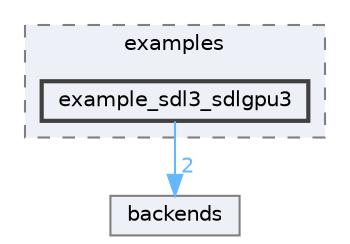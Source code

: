digraph "runtime/imgui/examples/example_sdl3_sdlgpu3"
{
 // LATEX_PDF_SIZE
  bgcolor="transparent";
  edge [fontname=Helvetica,fontsize=10,labelfontname=Helvetica,labelfontsize=10];
  node [fontname=Helvetica,fontsize=10,shape=box,height=0.2,width=0.4];
  compound=true
  subgraph clusterdir_ab944393f9802f1f645e8d187873bf1b {
    graph [ bgcolor="#edf0f7", pencolor="grey50", label="examples", fontname=Helvetica,fontsize=10 style="filled,dashed", URL="dir_ab944393f9802f1f645e8d187873bf1b.html",tooltip=""]
  dir_d1a449c86f5ee2e529639bc024ccec95 [label="example_sdl3_sdlgpu3", fillcolor="#edf0f7", color="grey25", style="filled,bold", URL="dir_d1a449c86f5ee2e529639bc024ccec95.html",tooltip=""];
  }
  dir_248c6eab834282c3fd2db1e6009aeb27 [label="backends", fillcolor="#edf0f7", color="grey50", style="filled", URL="dir_248c6eab834282c3fd2db1e6009aeb27.html",tooltip=""];
  dir_d1a449c86f5ee2e529639bc024ccec95->dir_248c6eab834282c3fd2db1e6009aeb27 [headlabel="2", labeldistance=1.5 headhref="dir_000059_000007.html" href="dir_000059_000007.html" color="steelblue1" fontcolor="steelblue1"];
}
